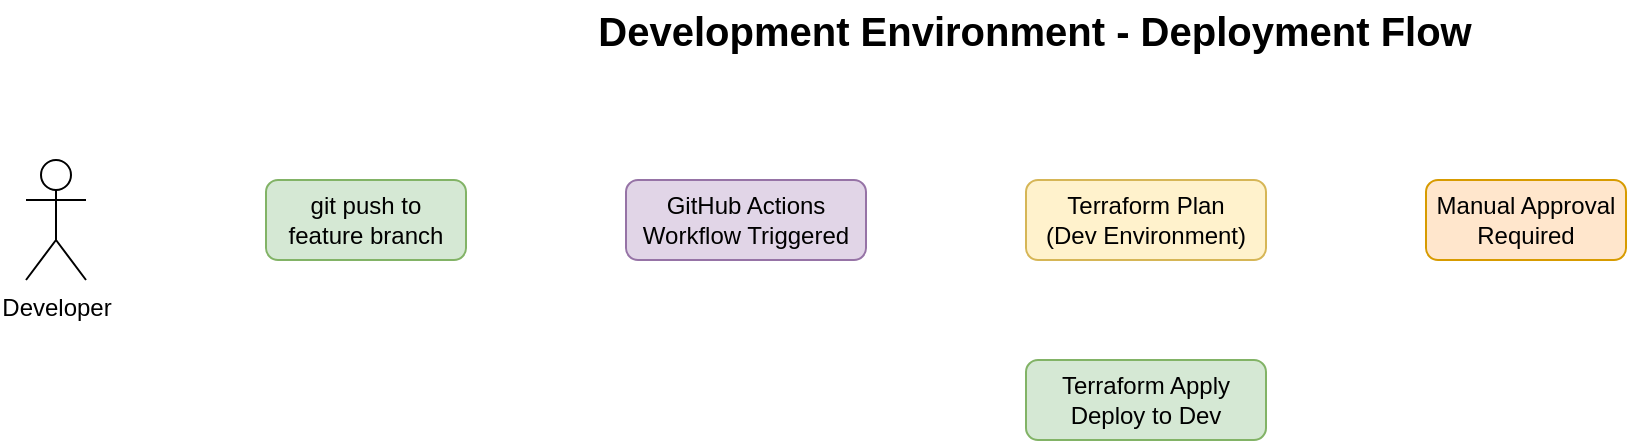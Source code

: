 <mxfile version="24.7.17">
  <diagram name="Dev Deployment Flow" id="dev-flow">
    <mxGraphModel dx="1422" dy="794" grid="1" gridSize="10" guides="1" tooltips="1" connect="1" arrows="1" fold="1" page="1" pageScale="1" pageWidth="1169" pageHeight="827" math="0" shadow="0">
      <root>
        <mxCell id="0" />
        <mxCell id="1" parent="0" />
        
        <!-- Title -->
        <mxCell id="title" value="Development Environment - Deployment Flow" style="text;html=1;strokeColor=none;fillColor=none;align=center;verticalAlign=middle;whiteSpace=wrap;rounded=0;fontSize=20;fontStyle=1;" vertex="1" parent="1">
          <mxGeometry x="350" y="20" width="469" height="30" as="geometry" />
        </mxCell>
        
        <!-- Developer -->
        <mxCell id="developer" value="Developer" style="shape=umlActor;verticalLabelPosition=bottom;verticalAlign=top;html=1;outlineConnect=0;" vertex="1" parent="1">
          <mxGeometry x="80" y="100" width="30" height="60" as="geometry" />
        </mxCell>
        
        <!-- Git Push -->
        <mxCell id="git-push" value="git push to&#xa;feature branch" style="rounded=1;whiteSpace=wrap;html=1;fillColor=#D5E8D4;strokeColor=#82B366;" vertex="1" parent="1">
          <mxGeometry x="200" y="110" width="100" height="40" as="geometry" />
        </mxCell>
        
        <!-- GitHub Actions -->
        <mxCell id="github-actions" value="GitHub Actions&#xa;Workflow Triggered" style="rounded=1;whiteSpace=wrap;html=1;fillColor=#E1D5E7;strokeColor=#9673A6;" vertex="1" parent="1">
          <mxGeometry x="380" y="110" width="120" height="40" as="geometry" />
        </mxCell>
        
        <!-- Terraform Plan -->
        <mxCell id="tf-plan" value="Terraform Plan&#xa;(Dev Environment)" style="rounded=1;whiteSpace=wrap;html=1;fillColor=#FFF2CC;strokeColor=#D6B656;" vertex="1" parent="1">
          <mxGeometry x="580" y="110" width="120" height="40" as="geometry" />
        </mxCell>
        
        <!-- Manual Approval -->
        <mxCell id="approval" value="Manual Approval&#xa;Required" style="rounded=1;whiteSpace=wrap;html=1;fillColor=#FFE6CC;strokeColor=#D79B00;" vertex="1" parent="1">
          <mxGeometry x="780" y="110" width="100" height="40" as="geometry" />
        </mxCell>
        
        <!-- Terraform Apply -->
        <mxCell id="tf-apply" value="Terraform Apply&#xa;Deploy to Dev" style="rounded=1;whiteSpace=wrap;html=1;fillColor=#D5E8D4;strokeColor=#82B366;" vertex="1" parent="1">
          <mxGeometry x="580" y="200" width="120" height="40" as="geometry" />
        </mxCell>
        
        <!-- Testing -->
        <mxCell id="testing" value="Automated Testing&#xa;& Validation" style="rounded=1;whiteSpace=wrap;html=1;fillColor=#CCE5FF;strokeColor=#0066CC;" vertex="1" parent="1">
          <mxGeometry x="380" y="200" width="120" height="40" as="geometry" />
        </mxCell>
        
        <!-- Notification -->
        <mxCell id="notification" value="Deployment&#xa;Notification" style="rounded=1;whiteSpace=wrap;html=1;fillColor=#F8CECC;strokeColor=#B85450;" vertex="1" parent="1">
          <mxGeometry x="200" y="200" width="100" height="40" as="geometry" />
        </mxCell>
        
        <!-- Arrows -->
        <mxCell id="arrow1" style="edgeStyle=orthogonalEdgeStyle;rounded=0;orthogonalLoop=1;jettySize=auto;html=1;" edge="1" parent="1" source="developer" target="git-push">
          <mxGeometry relative="1" as="geometry" />
        </mxCell>
        
        <mxCell id="arrow2" style="edgeStyle=orthogonalEdgeStyle;rounded=0;orthogonalLoop=1;jettySize=auto;html=1;" edge="1" parent="1" source="git-push" target="github-actions">
          <mxGeometry relative="1" as="geometry" />
        </mxCell>
        
        <mxCell id="arrow3" style="edgeStyle=orthogonalEdgeStyle;rounded=0;orthogonalLoop=1;jettySize=auto;html=1;" edge="1" parent="1" source="github-actions" target="tf-plan">
          <mxGeometry relative="1" as="geometry" />
        </mxCell>
        
        <mxCell id="arrow4" style="edgeStyle=orthogonalEdgeStyle;rounded=0;orthogonalLoop=1;jettySize=auto;html=1;" edge="1" parent="1" source="tf-plan" target="approval">
          <mxGeometry relative="1" as="geometry" />
        </mxCell>
        
        <mxCell id="arrow5" style="edgeStyle=orthogonalEdgeStyle;rounded=0;orthogonalLoop=1;jettySize=auto;html=1;" edge="1" parent="1" source="approval" target="tf-apply">
          <mxGeometry relative="1" as="geometry">
            <Array as="points">
              <mxPoint x="830" y="180" />
              <mxPoint x="640" y="180" />
            </Array>
          </mxGeometry>
        </mxCell>
        
        <mxCell id="arrow6" style="edgeStyle=orthogonalEdgeStyle;rounded=0;orthogonalLoop=1;jettySize=auto;html=1;" edge="1" parent="1" source="tf-apply" target="testing">
          <mxGeometry relative="1" as="geometry" />
        </mxCell>
        
        <mxCell id="arrow7" style="edgeStyle=orthogonalEdgeStyle;rounded=0;orthogonalLoop=1;jettySize=auto;html=1;" edge="1" parent="1" source="testing" target="notification">
          <mxGeometry relative="1" as="geometry" />
        </mxCell>
        
        <mxCell id="arrow8" style="edgeStyle=orthogonalEdgeStyle;rounded=0;orthogonalLoop=1;jettySize=auto;html=1;" edge="1" parent="1" source="notification" target="developer">
          <mxGeometry relative="1" as="geometry">
            <Array as="points">
              <mxPoint x="150" y="220" />
              <mxPoint x="95" y="220" />
            </Array>
          </mxGeometry>
        </mxCell>
        
      </root>
    </mxGraphModel>
  </diagram>
</mxfile>
